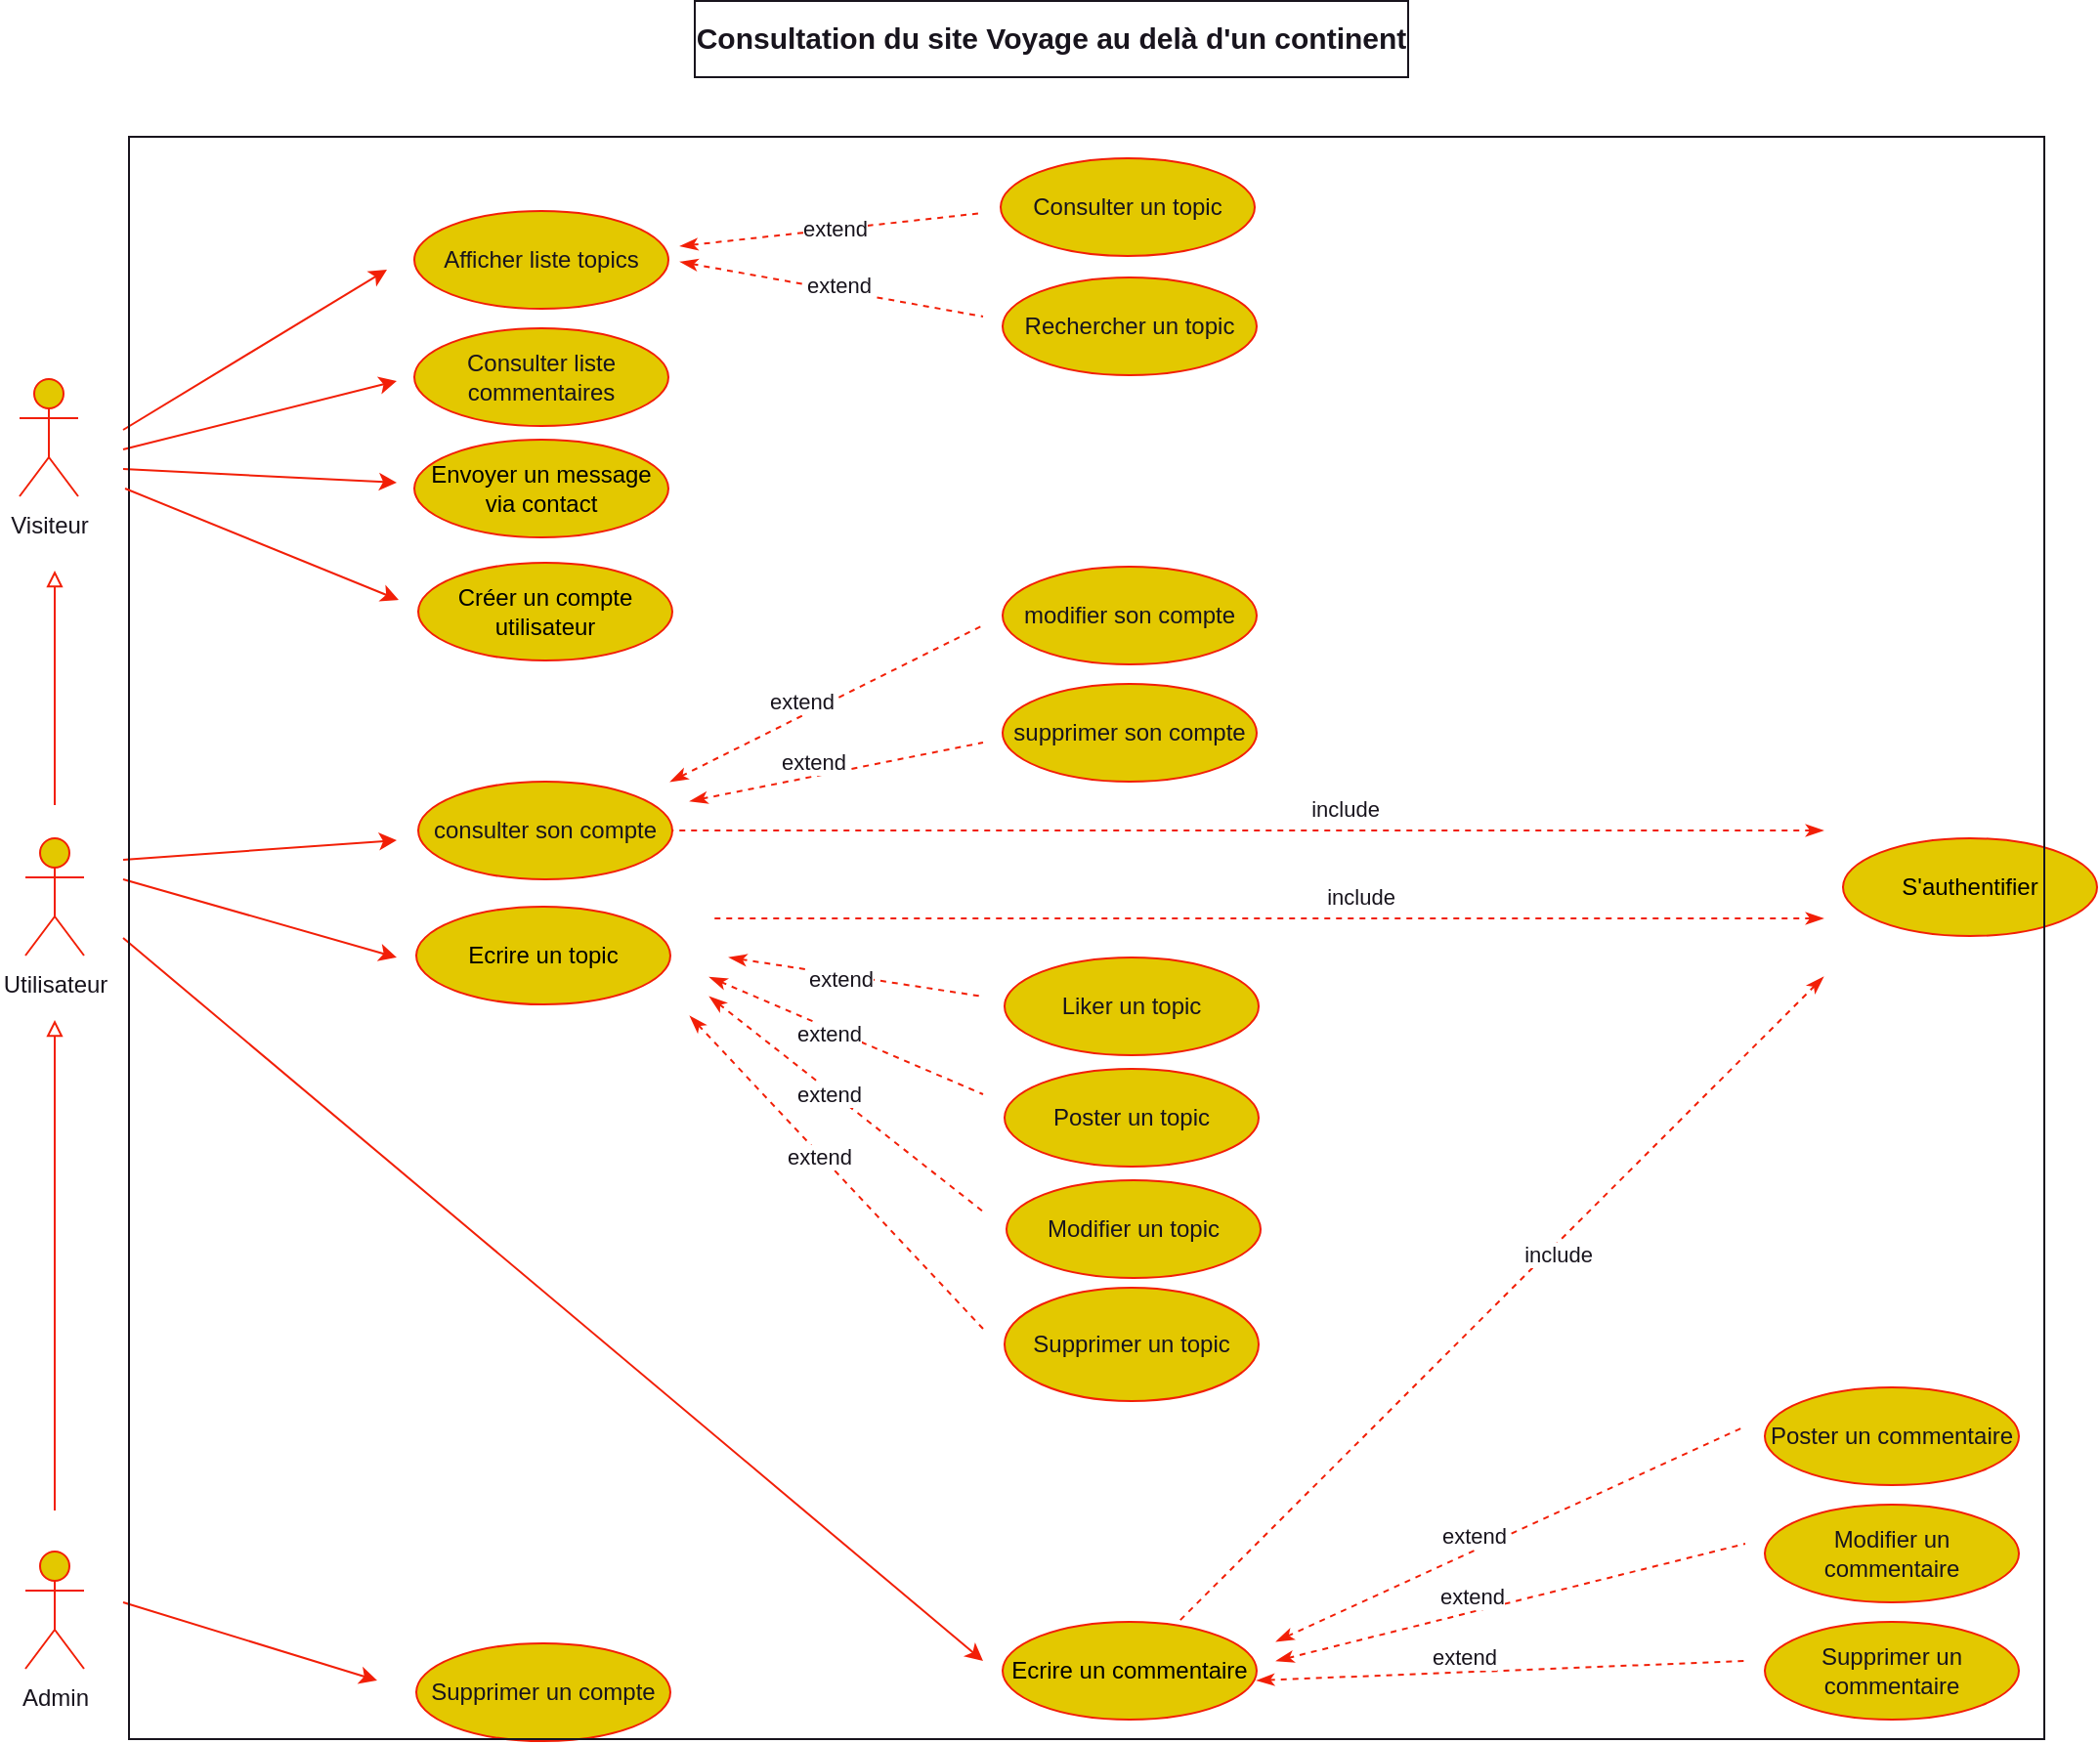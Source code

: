 <mxfile>
    <diagram id="jXJJGXDf1ob74YZaKluY" name="Page-1">
        <mxGraphModel dx="832" dy="1395" grid="0" gridSize="10" guides="1" tooltips="1" connect="1" arrows="1" fold="1" page="1" pageScale="1" pageWidth="1169" pageHeight="827" background="#FFFFFF" math="0" shadow="0">
            <root>
                <mxCell id="0"/>
                <mxCell id="1" parent="0"/>
                <mxCell id="109" style="edgeStyle=none;html=1;exitX=0.5;exitY=0;exitDx=0;exitDy=0;exitPerimeter=0;strokeColor=#F21F07;fontColor=default;endArrow=block;endFill=0;" parent="1" edge="1">
                    <mxGeometry relative="1" as="geometry">
                        <mxPoint x="45" y="222" as="targetPoint"/>
                        <mxPoint x="45" y="342" as="sourcePoint"/>
                    </mxGeometry>
                </mxCell>
                <mxCell id="17" value="" style="endArrow=classic;html=1;strokeColor=#F21F07;" parent="1" edge="1">
                    <mxGeometry width="50" height="50" relative="1" as="geometry">
                        <mxPoint x="80" y="380" as="sourcePoint"/>
                        <mxPoint x="220" y="420" as="targetPoint"/>
                        <Array as="points"/>
                    </mxGeometry>
                </mxCell>
                <mxCell id="18" value="S'authentifier" style="ellipse;whiteSpace=wrap;html=1;fillStyle=auto;strokeColor=#F21F07;fillColor=#e3c800;fontColor=#000000;" parent="1" vertex="1">
                    <mxGeometry x="960" y="359" width="130" height="50" as="geometry"/>
                </mxCell>
                <mxCell id="21" value="Ecrire un topic" style="ellipse;whiteSpace=wrap;html=1;fillStyle=auto;strokeColor=#F21F07;fillColor=#e3c800;fontColor=#000000;" parent="1" vertex="1">
                    <mxGeometry x="230" y="394" width="130" height="50" as="geometry"/>
                </mxCell>
                <mxCell id="39" value="" style="endArrow=classic;html=1;strokeColor=#F21F07;" parent="1" edge="1">
                    <mxGeometry width="50" height="50" relative="1" as="geometry">
                        <mxPoint x="80" y="160" as="sourcePoint"/>
                        <mxPoint x="220" y="125" as="targetPoint"/>
                    </mxGeometry>
                </mxCell>
                <mxCell id="40" value="" style="endArrow=classic;html=1;strokeColor=#F21F07;" parent="1" edge="1">
                    <mxGeometry width="50" height="50" relative="1" as="geometry">
                        <mxPoint x="80" y="150" as="sourcePoint"/>
                        <mxPoint x="215" y="68" as="targetPoint"/>
                    </mxGeometry>
                </mxCell>
                <mxCell id="41" value="Créer un compte utilisateur" style="ellipse;whiteSpace=wrap;html=1;fillStyle=auto;strokeColor=#F21F07;fillColor=#e3c800;fontColor=#000000;labelBackgroundColor=none;" parent="1" vertex="1">
                    <mxGeometry x="231" y="218" width="130" height="50" as="geometry"/>
                </mxCell>
                <mxCell id="50" value="Rechercher un topic" style="ellipse;whiteSpace=wrap;html=1;fillStyle=auto;strokeColor=#F21F07;fillColor=#E3C800;fontColor=#18141D;" parent="1" vertex="1">
                    <mxGeometry x="530" y="72" width="130" height="50" as="geometry"/>
                </mxCell>
                <mxCell id="52" value="Modifier un commentaire" style="ellipse;whiteSpace=wrap;html=1;fillStyle=auto;strokeColor=#F21F07;fillColor=#E3C800;fontColor=#18141D;" parent="1" vertex="1">
                    <mxGeometry x="920" y="700" width="130" height="50" as="geometry"/>
                </mxCell>
                <mxCell id="53" value="Supprimer un commentaire" style="ellipse;whiteSpace=wrap;html=1;fillStyle=auto;strokeColor=#F21F07;fillColor=#E3C800;fontColor=#18141D;" parent="1" vertex="1">
                    <mxGeometry x="920" y="760" width="130" height="50" as="geometry"/>
                </mxCell>
                <mxCell id="54" value="Consulter un topic" style="ellipse;whiteSpace=wrap;html=1;fillStyle=auto;strokeColor=#F21F07;fontColor=#18141D;fillColor=#E3C800;" parent="1" vertex="1">
                    <mxGeometry x="529" y="11" width="130" height="50" as="geometry"/>
                </mxCell>
                <mxCell id="55" value="Consulter liste commentaires" style="ellipse;whiteSpace=wrap;html=1;fillStyle=auto;strokeColor=#F21F07;fillColor=#E3C800;fontColor=#18141D;" parent="1" vertex="1">
                    <mxGeometry x="229" y="98" width="130" height="50" as="geometry"/>
                </mxCell>
                <mxCell id="56" value="Afficher liste topics" style="ellipse;whiteSpace=wrap;html=1;fillStyle=auto;strokeColor=#F21F07;labelBackgroundColor=none;fillColor=#E3C800;fontColor=#18141D;" parent="1" vertex="1">
                    <mxGeometry x="229" y="38" width="130" height="50" as="geometry"/>
                </mxCell>
                <mxCell id="58" value="Poster un commentaire" style="ellipse;whiteSpace=wrap;html=1;fillStyle=auto;strokeColor=#F21F07;fillColor=#E3C800;fontColor=#18141D;" parent="1" vertex="1">
                    <mxGeometry x="920" y="640" width="130" height="50" as="geometry"/>
                </mxCell>
                <mxCell id="72" value="" style="html=1;verticalAlign=bottom;labelBackgroundColor=none;endArrow=none;endFill=0;dashed=1;strokeColor=#F21F07;startArrow=classicThin;startFill=1;" parent="1" edge="1">
                    <mxGeometry width="160" relative="1" as="geometry">
                        <mxPoint x="365" y="64" as="sourcePoint"/>
                        <mxPoint x="520" y="92" as="targetPoint"/>
                    </mxGeometry>
                </mxCell>
                <mxCell id="188" value="extend" style="edgeLabel;html=1;align=center;verticalAlign=middle;resizable=0;points=[];fontColor=#18141D;labelBackgroundColor=#FFFFFF;" parent="72" vertex="1" connectable="0">
                    <mxGeometry x="-0.26" y="-1" relative="1" as="geometry">
                        <mxPoint x="23" as="offset"/>
                    </mxGeometry>
                </mxCell>
                <mxCell id="76" value="Supprimer un topic" style="ellipse;whiteSpace=wrap;html=1;fillStyle=auto;strokeColor=#F21F07;fontColor=#18141D;fillColor=#E3C800;" parent="1" vertex="1">
                    <mxGeometry x="531" y="589" width="130" height="58" as="geometry"/>
                </mxCell>
                <mxCell id="77" value="Modifier un topic" style="ellipse;whiteSpace=wrap;html=1;fillStyle=auto;strokeColor=#F21F07;fontColor=#18141D;fillColor=#E3C800;" parent="1" vertex="1">
                    <mxGeometry x="532" y="534" width="130" height="50" as="geometry"/>
                </mxCell>
                <mxCell id="78" value="Poster un topic" style="ellipse;whiteSpace=wrap;html=1;fillStyle=auto;strokeColor=#F21F07;fontColor=#18141D;fillColor=#E3C800;" parent="1" vertex="1">
                    <mxGeometry x="531" y="477" width="130" height="50" as="geometry"/>
                </mxCell>
                <mxCell id="117" value="Admin&lt;br&gt;" style="shape=umlActor;verticalLabelPosition=bottom;verticalAlign=top;html=1;labelBackgroundColor=none;labelBorderColor=#FFFFFF;fillStyle=auto;strokeColor=#F21F07;fontColor=#18141D;fillColor=#E3C800;" parent="1" vertex="1">
                    <mxGeometry x="30" y="724" width="30" height="60" as="geometry"/>
                </mxCell>
                <mxCell id="135" value="Supprimer un compte" style="ellipse;whiteSpace=wrap;html=1;fillStyle=auto;strokeColor=#F21F07;fontColor=#18141D;fillColor=#E3C800;" parent="1" vertex="1">
                    <mxGeometry x="230" y="771" width="130" height="50" as="geometry"/>
                </mxCell>
                <mxCell id="146" value="&lt;h1 style=&quot;font-size: 15px;&quot;&gt;Consultation du site Voyage au delà d'un continent&lt;/h1&gt;" style="text;html=1;strokeColor=none;fillColor=none;spacing=5;spacingTop=-20;whiteSpace=wrap;overflow=hidden;rounded=0;labelBackgroundColor=none;labelBorderColor=#18141D;fillStyle=auto;fontColor=#18141D;align=center;fontSize=15;" parent="1" vertex="1">
                    <mxGeometry x="360" y="-60" width="390" height="30" as="geometry"/>
                </mxCell>
                <mxCell id="148" value="" style="endArrow=classic;html=1;strokeColor=#F21F07;" parent="1" edge="1">
                    <mxGeometry width="50" height="50" relative="1" as="geometry">
                        <mxPoint x="80" y="170" as="sourcePoint"/>
                        <mxPoint x="220" y="177" as="targetPoint"/>
                    </mxGeometry>
                </mxCell>
                <mxCell id="153" style="edgeStyle=none;html=1;strokeColor=#F21F07;fontColor=default;endArrow=block;endFill=0;entryX=0.5;entryY=1;entryDx=0;entryDy=0;" parent="1" edge="1">
                    <mxGeometry relative="1" as="geometry">
                        <mxPoint x="45" y="452" as="targetPoint"/>
                        <mxPoint x="45" y="703" as="sourcePoint"/>
                    </mxGeometry>
                </mxCell>
                <mxCell id="154" value="" style="html=1;verticalAlign=bottom;labelBackgroundColor=none;endArrow=none;endFill=0;dashed=1;strokeColor=#F21F07;startArrow=classicThin;startFill=1;" parent="1" edge="1">
                    <mxGeometry width="160" relative="1" as="geometry">
                        <mxPoint x="360" y="330" as="sourcePoint"/>
                        <mxPoint x="520" y="250" as="targetPoint"/>
                    </mxGeometry>
                </mxCell>
                <mxCell id="155" value="extend" style="edgeLabel;html=1;align=center;verticalAlign=middle;resizable=0;points=[];fontColor=#18141D;labelBackgroundColor=#FFFFFF;" parent="154" vertex="1" connectable="0">
                    <mxGeometry x="-0.171" y="-2" relative="1" as="geometry">
                        <mxPoint y="-10" as="offset"/>
                    </mxGeometry>
                </mxCell>
                <mxCell id="156" value="" style="html=1;verticalAlign=bottom;labelBackgroundColor=none;endArrow=none;endFill=0;dashed=1;strokeColor=#F21F07;startArrow=classicThin;startFill=1;" parent="1" edge="1">
                    <mxGeometry width="160" relative="1" as="geometry">
                        <mxPoint x="370" y="340" as="sourcePoint"/>
                        <mxPoint x="520" y="310" as="targetPoint"/>
                    </mxGeometry>
                </mxCell>
                <mxCell id="157" value="extend" style="edgeLabel;html=1;align=center;verticalAlign=middle;resizable=0;points=[];labelBackgroundColor=#FFFFFF;fontColor=#18141D;" parent="156" vertex="1" connectable="0">
                    <mxGeometry x="-0.171" y="-2" relative="1" as="geometry">
                        <mxPoint y="-10" as="offset"/>
                    </mxGeometry>
                </mxCell>
                <mxCell id="158" value="" style="html=1;verticalAlign=bottom;labelBackgroundColor=none;endArrow=none;endFill=0;dashed=1;strokeColor=#F21F07;startArrow=classicThin;startFill=1;" parent="1" edge="1">
                    <mxGeometry width="160" relative="1" as="geometry">
                        <mxPoint x="390" y="420" as="sourcePoint"/>
                        <mxPoint x="520" y="440" as="targetPoint"/>
                    </mxGeometry>
                </mxCell>
                <mxCell id="170" value="extend" style="edgeLabel;html=1;align=center;verticalAlign=middle;resizable=0;points=[];fontColor=#18141D;labelBackgroundColor=#FFFFFF;" parent="158" vertex="1" connectable="0">
                    <mxGeometry x="-0.122" y="-1" relative="1" as="geometry">
                        <mxPoint y="1" as="offset"/>
                    </mxGeometry>
                </mxCell>
                <mxCell id="164" value="" style="html=1;verticalAlign=bottom;labelBackgroundColor=none;endArrow=none;endFill=0;dashed=1;strokeColor=#F21F07;startArrow=classicThin;startFill=1;" parent="1" edge="1">
                    <mxGeometry width="160" relative="1" as="geometry">
                        <mxPoint x="660" y="790" as="sourcePoint"/>
                        <mxPoint x="910" y="780" as="targetPoint"/>
                    </mxGeometry>
                </mxCell>
                <mxCell id="165" value="extend" style="edgeLabel;html=1;align=center;verticalAlign=middle;resizable=0;points=[];fontColor=#18141D;labelBackgroundColor=#FFFFFF;" parent="164" vertex="1" connectable="0">
                    <mxGeometry x="-0.171" y="-2" relative="1" as="geometry">
                        <mxPoint x="2" y="-10" as="offset"/>
                    </mxGeometry>
                </mxCell>
                <mxCell id="166" value="" style="html=1;verticalAlign=bottom;labelBackgroundColor=none;endArrow=none;endFill=0;dashed=1;strokeColor=#F21F07;startArrow=classicThin;startFill=1;" parent="1" edge="1">
                    <mxGeometry width="160" relative="1" as="geometry">
                        <mxPoint x="670" y="780" as="sourcePoint"/>
                        <mxPoint x="910" y="720" as="targetPoint"/>
                    </mxGeometry>
                </mxCell>
                <mxCell id="167" value="extend" style="edgeLabel;html=1;align=center;verticalAlign=middle;resizable=0;points=[];fontColor=#18141D;labelBackgroundColor=#FFFFFF;" parent="166" vertex="1" connectable="0">
                    <mxGeometry x="-0.171" y="-2" relative="1" as="geometry">
                        <mxPoint y="-10" as="offset"/>
                    </mxGeometry>
                </mxCell>
                <mxCell id="168" value="" style="html=1;verticalAlign=bottom;labelBackgroundColor=none;endArrow=none;endFill=0;dashed=1;strokeColor=#F21F07;startArrow=classicThin;startFill=1;" parent="1" edge="1">
                    <mxGeometry width="160" relative="1" as="geometry">
                        <mxPoint x="670" y="770" as="sourcePoint"/>
                        <mxPoint x="910" y="660" as="targetPoint"/>
                    </mxGeometry>
                </mxCell>
                <mxCell id="169" value="extend" style="edgeLabel;html=1;align=center;verticalAlign=middle;resizable=0;points=[];fontColor=#18141D;labelBackgroundColor=#FFFFFF;" parent="168" vertex="1" connectable="0">
                    <mxGeometry x="-0.171" y="-2" relative="1" as="geometry">
                        <mxPoint y="-10" as="offset"/>
                    </mxGeometry>
                </mxCell>
                <mxCell id="171" value="" style="endArrow=classic;html=1;strokeColor=#F21F07;" parent="1" edge="1">
                    <mxGeometry width="50" height="50" relative="1" as="geometry">
                        <mxPoint x="80" y="750" as="sourcePoint"/>
                        <mxPoint x="210" y="790" as="targetPoint"/>
                    </mxGeometry>
                </mxCell>
                <mxCell id="176" value="" style="html=1;verticalAlign=bottom;labelBackgroundColor=none;endArrow=none;endFill=0;dashed=1;strokeColor=#F21F07;startArrow=classicThin;startFill=1;" parent="1" edge="1">
                    <mxGeometry width="160" relative="1" as="geometry">
                        <mxPoint x="950" y="400" as="sourcePoint"/>
                        <mxPoint x="380" y="400" as="targetPoint"/>
                    </mxGeometry>
                </mxCell>
                <mxCell id="177" value="include" style="edgeLabel;html=1;align=center;verticalAlign=middle;resizable=0;points=[];fontColor=#18141D;labelBackgroundColor=#FFFFFF;" parent="176" vertex="1" connectable="0">
                    <mxGeometry x="-0.171" y="-2" relative="1" as="geometry">
                        <mxPoint x="-1" y="-9" as="offset"/>
                    </mxGeometry>
                </mxCell>
                <mxCell id="178" value="Liker un topic" style="ellipse;whiteSpace=wrap;html=1;fillStyle=auto;strokeColor=#F21F07;fillColor=#E3C800;fontColor=#18141D;" parent="1" vertex="1">
                    <mxGeometry x="531" y="420" width="130" height="50" as="geometry"/>
                </mxCell>
                <mxCell id="181" value="Ecrire un commentaire" style="ellipse;whiteSpace=wrap;html=1;fillStyle=auto;strokeColor=#F21F07;fillColor=#e3c800;fontColor=#000000;" parent="1" vertex="1">
                    <mxGeometry x="530" y="760" width="130" height="50" as="geometry"/>
                </mxCell>
                <mxCell id="183" value="" style="endArrow=classic;html=1;strokeColor=#F21F07;" parent="1" edge="1">
                    <mxGeometry width="50" height="50" relative="1" as="geometry">
                        <mxPoint x="80" y="410" as="sourcePoint"/>
                        <mxPoint x="520" y="780" as="targetPoint"/>
                    </mxGeometry>
                </mxCell>
                <mxCell id="184" value="" style="html=1;verticalAlign=bottom;labelBackgroundColor=none;endArrow=none;endFill=0;dashed=1;strokeColor=#F21F07;startArrow=classicThin;startFill=1;entryX=0.692;entryY=0;entryDx=0;entryDy=0;entryPerimeter=0;" parent="1" target="181" edge="1">
                    <mxGeometry width="160" relative="1" as="geometry">
                        <mxPoint x="950" y="430" as="sourcePoint"/>
                        <mxPoint x="650" y="750" as="targetPoint"/>
                    </mxGeometry>
                </mxCell>
                <mxCell id="185" value="include" style="edgeLabel;html=1;align=center;verticalAlign=middle;resizable=0;points=[];labelBackgroundColor=#FFFFFF;fontColor=#18141D;" parent="184" vertex="1" connectable="0">
                    <mxGeometry x="-0.171" y="-2" relative="1" as="geometry">
                        <mxPoint x="2" y="6" as="offset"/>
                    </mxGeometry>
                </mxCell>
                <mxCell id="186" value="" style="html=1;verticalAlign=bottom;labelBackgroundColor=none;endArrow=none;endFill=0;dashed=1;strokeColor=#F21F07;startArrow=classicThin;startFill=1;" parent="1" edge="1">
                    <mxGeometry width="160" relative="1" as="geometry">
                        <mxPoint x="365" y="56" as="sourcePoint"/>
                        <mxPoint x="520" y="39" as="targetPoint"/>
                    </mxGeometry>
                </mxCell>
                <mxCell id="187" value="extend" style="edgeLabel;html=1;align=center;verticalAlign=middle;resizable=0;points=[];fontColor=#18141D;labelBackgroundColor=#FFFFFF;" parent="186" vertex="1" connectable="0">
                    <mxGeometry x="-0.171" y="-2" relative="1" as="geometry">
                        <mxPoint x="14" y="-4" as="offset"/>
                    </mxGeometry>
                </mxCell>
                <mxCell id="190" value="modifier son compte" style="ellipse;whiteSpace=wrap;html=1;fillStyle=auto;strokeColor=#F21F07;fillColor=#E3C800;fontColor=#18141D;" parent="1" vertex="1">
                    <mxGeometry x="530" y="220" width="130" height="50" as="geometry"/>
                </mxCell>
                <mxCell id="191" value="supprimer son compte" style="ellipse;whiteSpace=wrap;html=1;fillStyle=auto;strokeColor=#F21F07;fillColor=#E3C800;fontColor=#18141D;" parent="1" vertex="1">
                    <mxGeometry x="530" y="280" width="130" height="50" as="geometry"/>
                </mxCell>
                <mxCell id="194" value="" style="html=1;verticalAlign=bottom;labelBackgroundColor=none;endArrow=none;endFill=0;dashed=1;strokeColor=#F21F07;startArrow=classicThin;startFill=1;" parent="1" edge="1">
                    <mxGeometry width="160" relative="1" as="geometry">
                        <mxPoint x="370" y="450" as="sourcePoint"/>
                        <mxPoint x="520" y="610" as="targetPoint"/>
                    </mxGeometry>
                </mxCell>
                <mxCell id="195" value="extend" style="edgeLabel;html=1;align=center;verticalAlign=middle;resizable=0;points=[];fontColor=#18141D;labelBackgroundColor=#FFFFFF;" parent="194" vertex="1" connectable="0">
                    <mxGeometry x="-0.122" y="-1" relative="1" as="geometry">
                        <mxPoint y="1" as="offset"/>
                    </mxGeometry>
                </mxCell>
                <mxCell id="196" value="" style="html=1;verticalAlign=bottom;labelBackgroundColor=none;endArrow=none;endFill=0;dashed=1;strokeColor=#F21F07;startArrow=classicThin;startFill=1;" parent="1" edge="1">
                    <mxGeometry width="160" relative="1" as="geometry">
                        <mxPoint x="380" y="440" as="sourcePoint"/>
                        <mxPoint x="520" y="550" as="targetPoint"/>
                    </mxGeometry>
                </mxCell>
                <mxCell id="197" value="extend" style="edgeLabel;html=1;align=center;verticalAlign=middle;resizable=0;points=[];fontColor=#18141D;labelBackgroundColor=#FFFFFF;" parent="196" vertex="1" connectable="0">
                    <mxGeometry x="-0.122" y="-1" relative="1" as="geometry">
                        <mxPoint y="1" as="offset"/>
                    </mxGeometry>
                </mxCell>
                <mxCell id="198" value="" style="html=1;verticalAlign=bottom;labelBackgroundColor=none;endArrow=none;endFill=0;dashed=1;strokeColor=#F21F07;startArrow=classicThin;startFill=1;" parent="1" edge="1">
                    <mxGeometry width="160" relative="1" as="geometry">
                        <mxPoint x="380" y="430" as="sourcePoint"/>
                        <mxPoint x="520" y="490" as="targetPoint"/>
                    </mxGeometry>
                </mxCell>
                <mxCell id="199" value="extend" style="edgeLabel;html=1;align=center;verticalAlign=middle;resizable=0;points=[];fontColor=#18141D;labelBackgroundColor=#FFFFFF;" parent="198" vertex="1" connectable="0">
                    <mxGeometry x="-0.122" y="-1" relative="1" as="geometry">
                        <mxPoint y="1" as="offset"/>
                    </mxGeometry>
                </mxCell>
                <mxCell id="202" value="consulter son compte" style="ellipse;whiteSpace=wrap;html=1;fillStyle=auto;strokeColor=#F21F07;fillColor=#E3C800;fontColor=#18141D;" parent="1" vertex="1">
                    <mxGeometry x="231" y="330" width="130" height="50" as="geometry"/>
                </mxCell>
                <mxCell id="203" value="" style="endArrow=classic;html=1;strokeColor=#F21F07;" parent="1" edge="1">
                    <mxGeometry width="50" height="50" relative="1" as="geometry">
                        <mxPoint x="80" y="370" as="sourcePoint"/>
                        <mxPoint x="220" y="360" as="targetPoint"/>
                        <Array as="points"/>
                    </mxGeometry>
                </mxCell>
                <mxCell id="204" value="" style="html=1;verticalAlign=bottom;labelBackgroundColor=none;endArrow=none;endFill=0;dashed=1;strokeColor=#F21F07;startArrow=classicThin;startFill=1;entryX=1;entryY=0.5;entryDx=0;entryDy=0;" parent="1" target="202" edge="1">
                    <mxGeometry width="160" relative="1" as="geometry">
                        <mxPoint x="950" y="355" as="sourcePoint"/>
                        <mxPoint x="380" y="360" as="targetPoint"/>
                    </mxGeometry>
                </mxCell>
                <mxCell id="205" value="include" style="edgeLabel;html=1;align=center;verticalAlign=middle;resizable=0;points=[];fontColor=#18141D;labelBackgroundColor=#FFFFFF;" parent="204" vertex="1" connectable="0">
                    <mxGeometry x="-0.171" y="-2" relative="1" as="geometry">
                        <mxPoint x="-1" y="-9" as="offset"/>
                    </mxGeometry>
                </mxCell>
                <mxCell id="206" value="" style="whiteSpace=wrap;html=1;fillColor=none;strokeColor=#18141D;fontColor=#18141D;" parent="1" vertex="1">
                    <mxGeometry x="83" width="980" height="820" as="geometry"/>
                </mxCell>
                <mxCell id="213" value="Visiteur" style="shape=umlActor;verticalLabelPosition=bottom;verticalAlign=top;html=1;labelBackgroundColor=none;labelBorderColor=#FFFFFF;fillStyle=auto;strokeColor=#F21F07;fontColor=#18141D;fillColor=#E3C800;" parent="1" vertex="1">
                    <mxGeometry x="27" y="124" width="30" height="60" as="geometry"/>
                </mxCell>
                <mxCell id="214" value="Utilisateur" style="shape=umlActor;verticalLabelPosition=bottom;verticalAlign=top;html=1;labelBackgroundColor=none;labelBorderColor=#FFFFFF;fillStyle=auto;strokeColor=#F21F07;fontColor=#18141D;fillColor=#E3C800;" parent="1" vertex="1">
                    <mxGeometry x="30" y="359" width="30" height="60" as="geometry"/>
                </mxCell>
                <mxCell id="215" value="Envoyer un message via contact" style="ellipse;whiteSpace=wrap;html=1;fillStyle=auto;strokeColor=#F21F07;fillColor=#e3c800;fontColor=#000000;labelBackgroundColor=none;" vertex="1" parent="1">
                    <mxGeometry x="229" y="155" width="130" height="50" as="geometry"/>
                </mxCell>
                <mxCell id="216" value="" style="endArrow=classic;html=1;strokeColor=#F21F07;" edge="1" parent="1">
                    <mxGeometry width="50" height="50" relative="1" as="geometry">
                        <mxPoint x="81" y="180" as="sourcePoint"/>
                        <mxPoint x="221" y="237" as="targetPoint"/>
                    </mxGeometry>
                </mxCell>
            </root>
        </mxGraphModel>
    </diagram>
</mxfile>